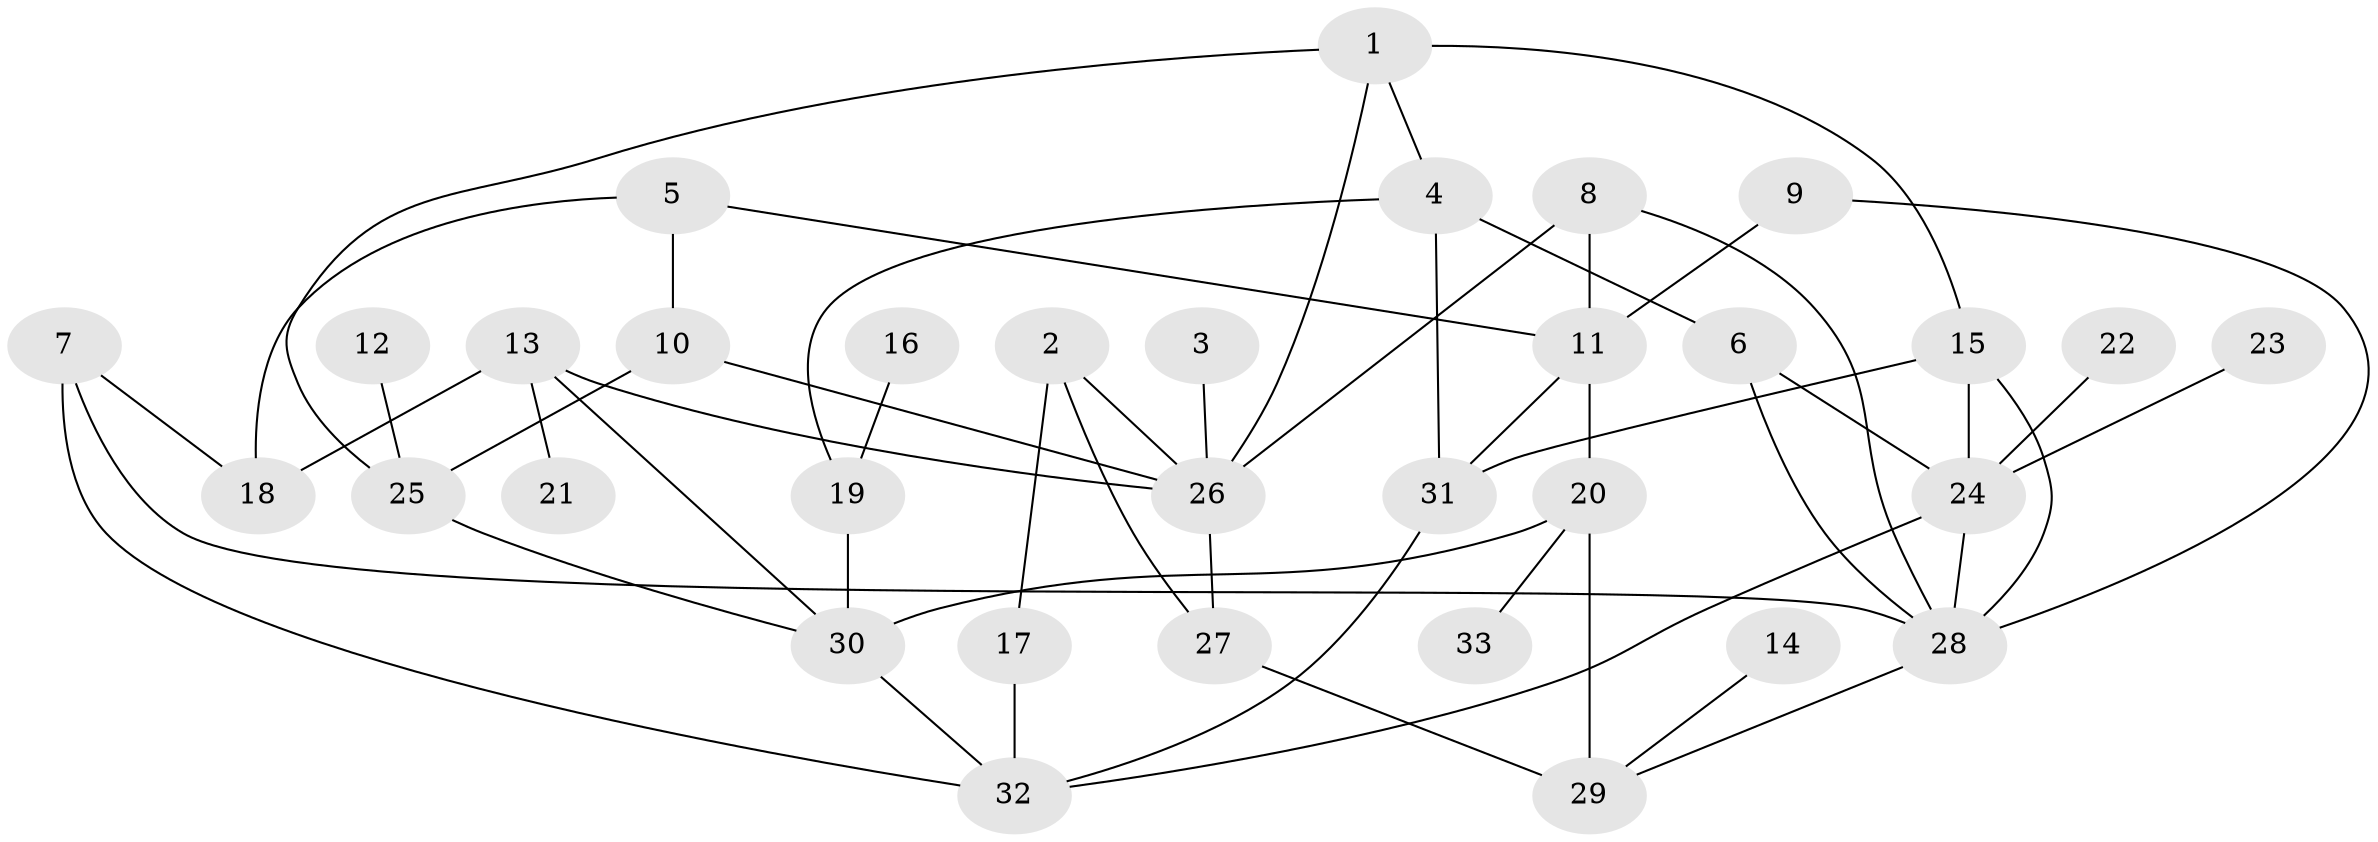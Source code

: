 // original degree distribution, {3: 0.23076923076923078, 4: 0.18461538461538463, 5: 0.015384615384615385, 2: 0.3076923076923077, 6: 0.03076923076923077, 8: 0.015384615384615385, 1: 0.2, 7: 0.015384615384615385}
// Generated by graph-tools (version 1.1) at 2025/49/03/09/25 03:49:21]
// undirected, 33 vertices, 53 edges
graph export_dot {
graph [start="1"]
  node [color=gray90,style=filled];
  1;
  2;
  3;
  4;
  5;
  6;
  7;
  8;
  9;
  10;
  11;
  12;
  13;
  14;
  15;
  16;
  17;
  18;
  19;
  20;
  21;
  22;
  23;
  24;
  25;
  26;
  27;
  28;
  29;
  30;
  31;
  32;
  33;
  1 -- 4 [weight=1.0];
  1 -- 15 [weight=1.0];
  1 -- 25 [weight=1.0];
  1 -- 26 [weight=1.0];
  2 -- 17 [weight=1.0];
  2 -- 26 [weight=1.0];
  2 -- 27 [weight=1.0];
  3 -- 26 [weight=1.0];
  4 -- 6 [weight=1.0];
  4 -- 19 [weight=1.0];
  4 -- 31 [weight=1.0];
  5 -- 10 [weight=1.0];
  5 -- 11 [weight=1.0];
  5 -- 18 [weight=1.0];
  6 -- 24 [weight=1.0];
  6 -- 28 [weight=1.0];
  7 -- 18 [weight=1.0];
  7 -- 28 [weight=1.0];
  7 -- 32 [weight=1.0];
  8 -- 11 [weight=1.0];
  8 -- 26 [weight=1.0];
  8 -- 28 [weight=1.0];
  9 -- 11 [weight=1.0];
  9 -- 28 [weight=1.0];
  10 -- 25 [weight=1.0];
  10 -- 26 [weight=1.0];
  11 -- 20 [weight=1.0];
  11 -- 31 [weight=1.0];
  12 -- 25 [weight=1.0];
  13 -- 18 [weight=1.0];
  13 -- 21 [weight=1.0];
  13 -- 26 [weight=1.0];
  13 -- 30 [weight=1.0];
  14 -- 29 [weight=1.0];
  15 -- 24 [weight=1.0];
  15 -- 28 [weight=1.0];
  15 -- 31 [weight=1.0];
  16 -- 19 [weight=1.0];
  17 -- 32 [weight=1.0];
  19 -- 30 [weight=1.0];
  20 -- 29 [weight=1.0];
  20 -- 30 [weight=1.0];
  20 -- 33 [weight=1.0];
  22 -- 24 [weight=1.0];
  23 -- 24 [weight=1.0];
  24 -- 28 [weight=2.0];
  24 -- 32 [weight=1.0];
  25 -- 30 [weight=1.0];
  26 -- 27 [weight=1.0];
  27 -- 29 [weight=2.0];
  28 -- 29 [weight=1.0];
  30 -- 32 [weight=1.0];
  31 -- 32 [weight=1.0];
}
